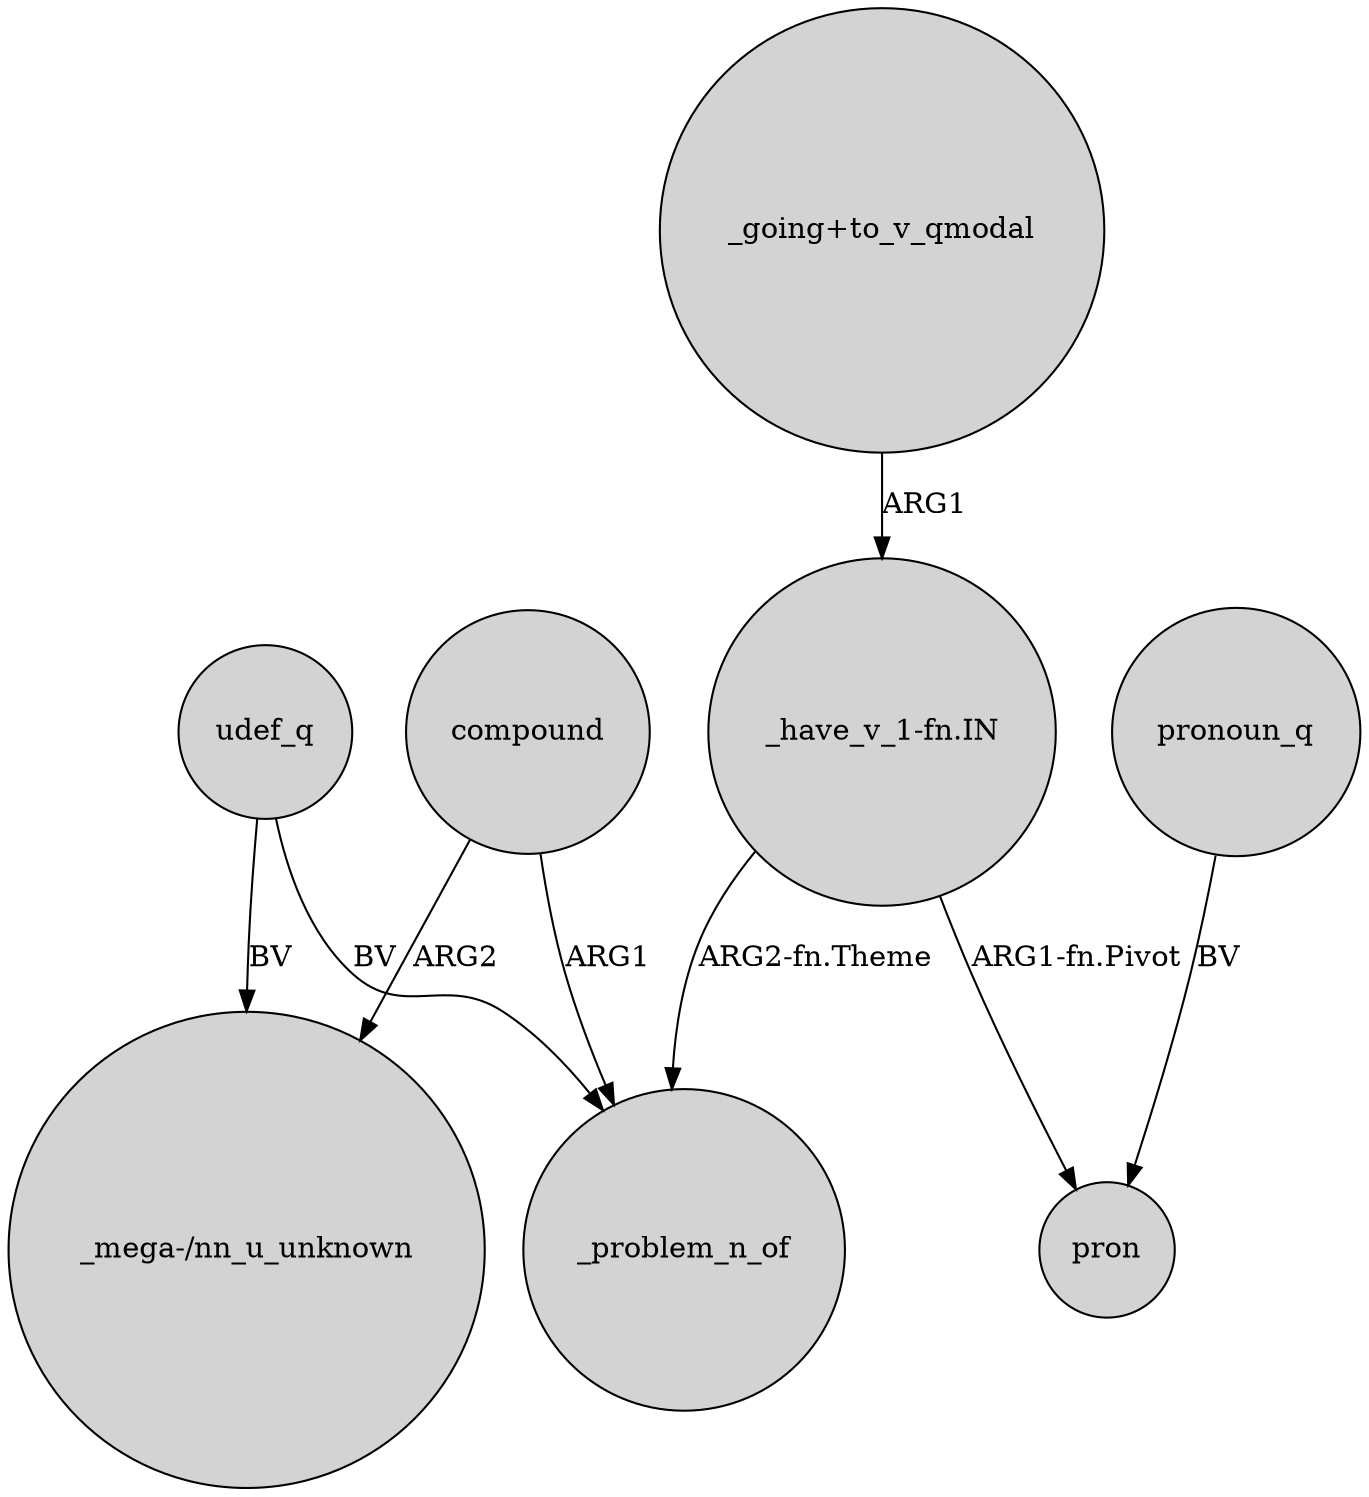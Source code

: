 digraph {
	node [shape=circle style=filled]
	compound -> _problem_n_of [label=ARG1]
	udef_q -> _problem_n_of [label=BV]
	"_have_v_1-fn.IN" -> pron [label="ARG1-fn.Pivot"]
	udef_q -> "_mega-/nn_u_unknown" [label=BV]
	compound -> "_mega-/nn_u_unknown" [label=ARG2]
	"_going+to_v_qmodal" -> "_have_v_1-fn.IN" [label=ARG1]
	"_have_v_1-fn.IN" -> _problem_n_of [label="ARG2-fn.Theme"]
	pronoun_q -> pron [label=BV]
}
